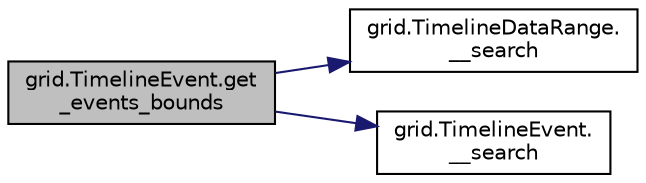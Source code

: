 digraph "grid.TimelineEvent.get_events_bounds"
{
 // LATEX_PDF_SIZE
  edge [fontname="Helvetica",fontsize="10",labelfontname="Helvetica",labelfontsize="10"];
  node [fontname="Helvetica",fontsize="10",shape=record];
  rankdir="LR";
  Node1 [label="grid.TimelineEvent.get\l_events_bounds",height=0.2,width=0.4,color="black", fillcolor="grey75", style="filled", fontcolor="black",tooltip="Get Events Bounds."];
  Node1 -> Node2 [color="midnightblue",fontsize="10",style="solid",fontname="Helvetica"];
  Node2 [label="grid.TimelineDataRange.\l__search",height=0.2,width=0.4,color="black", fillcolor="white", style="filled",URL="$classgrid_1_1_timeline_data_range.html#a1fc283140a2b2ff45533bfa2214441cf",tooltip="Search."];
  Node1 -> Node3 [color="midnightblue",fontsize="10",style="solid",fontname="Helvetica"];
  Node3 [label="grid.TimelineEvent.\l__search",height=0.2,width=0.4,color="black", fillcolor="white", style="filled",URL="$classgrid_1_1_timeline_event.html#acacf857c495ea6c957fabf0c097e37db",tooltip="Search function."];
}
